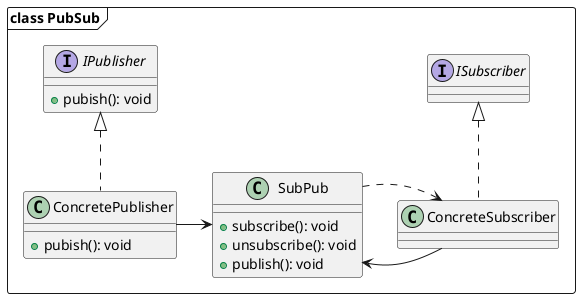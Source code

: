 @startuml mainframe
package "class PubSub" <<Frame>> {
  interface IPublisher {
    +pubish(): void
  }

  class ConcretePublisher {
    +pubish(): void
  }

  ConcretePublisher ..up|> IPublisher

  class SubPub {
    +subscribe(): void
    +unsubscribe(): void
    +publish(): void
  }

  ConcretePublisher --right> SubPub

  interface ISubscriber {

  }

  class ConcreteSubscriber {

  }

  ConcreteSubscriber ..up|> ISubscriber
  ConcreteSubscriber --left> SubPub
  SubPub ..> ConcreteSubscriber
}
@enduml